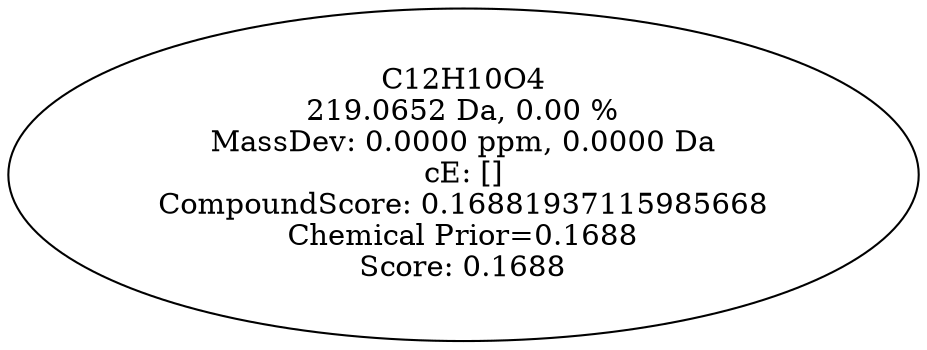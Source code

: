 strict digraph {
v1 [label="C12H10O4\n219.0652 Da, 0.00 %\nMassDev: 0.0000 ppm, 0.0000 Da\ncE: []\nCompoundScore: 0.16881937115985668\nChemical Prior=0.1688\nScore: 0.1688"];
}